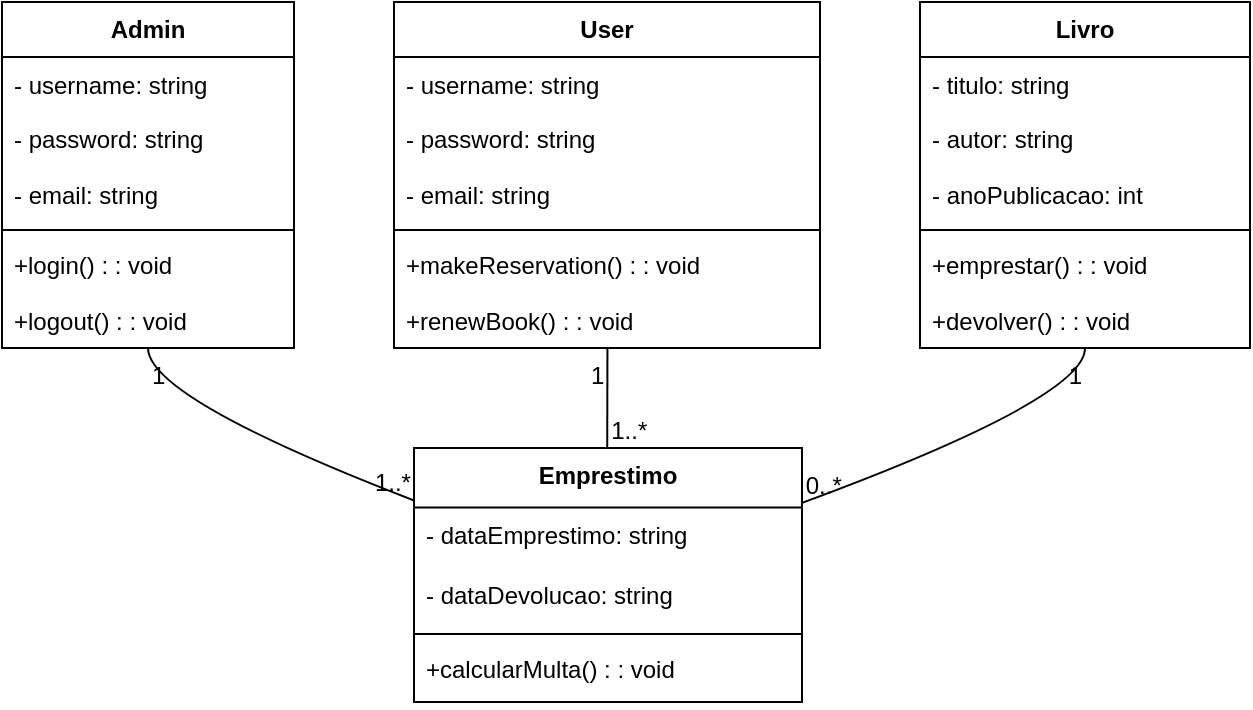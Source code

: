 <mxfile version="24.5.2" type="github">
  <diagram name="Página-1" id="rLlNUUCOqg_Sj7feS5kz">
    <mxGraphModel>
      <root>
        <mxCell id="0" />
        <mxCell id="1" parent="0" />
        <mxCell id="2" value="Admin" style="swimlane;fontStyle=1;align=center;verticalAlign=top;childLayout=stackLayout;horizontal=1;startSize=27.5;horizontalStack=0;resizeParent=1;resizeParentMax=0;resizeLast=0;collapsible=0;marginBottom=0;" vertex="1" parent="1">
          <mxGeometry x="8" y="8" width="146" height="173" as="geometry" />
        </mxCell>
        <mxCell id="3" value="- username: string" style="text;strokeColor=none;fillColor=none;align=left;verticalAlign=top;spacingLeft=4;spacingRight=4;overflow=hidden;rotatable=0;points=[[0,0.5],[1,0.5]];portConstraint=eastwest;" vertex="1" parent="2">
          <mxGeometry y="28" width="146" height="28" as="geometry" />
        </mxCell>
        <mxCell id="4" value="- password: string" style="text;strokeColor=none;fillColor=none;align=left;verticalAlign=top;spacingLeft=4;spacingRight=4;overflow=hidden;rotatable=0;points=[[0,0.5],[1,0.5]];portConstraint=eastwest;" vertex="1" parent="2">
          <mxGeometry y="55" width="146" height="28" as="geometry" />
        </mxCell>
        <mxCell id="5" value="- email: string" style="text;strokeColor=none;fillColor=none;align=left;verticalAlign=top;spacingLeft=4;spacingRight=4;overflow=hidden;rotatable=0;points=[[0,0.5],[1,0.5]];portConstraint=eastwest;" vertex="1" parent="2">
          <mxGeometry y="83" width="146" height="28" as="geometry" />
        </mxCell>
        <mxCell id="6" style="line;strokeWidth=1;fillColor=none;align=left;verticalAlign=middle;spacingTop=-1;spacingLeft=3;spacingRight=3;rotatable=0;labelPosition=right;points=[];portConstraint=eastwest;strokeColor=inherit;" vertex="1" parent="2">
          <mxGeometry y="110" width="146" height="8" as="geometry" />
        </mxCell>
        <mxCell id="7" value="+login() : : void" style="text;strokeColor=none;fillColor=none;align=left;verticalAlign=top;spacingLeft=4;spacingRight=4;overflow=hidden;rotatable=0;points=[[0,0.5],[1,0.5]];portConstraint=eastwest;" vertex="1" parent="2">
          <mxGeometry y="118" width="146" height="28" as="geometry" />
        </mxCell>
        <mxCell id="8" value="+logout() : : void" style="text;strokeColor=none;fillColor=none;align=left;verticalAlign=top;spacingLeft=4;spacingRight=4;overflow=hidden;rotatable=0;points=[[0,0.5],[1,0.5]];portConstraint=eastwest;" vertex="1" parent="2">
          <mxGeometry y="146" width="146" height="28" as="geometry" />
        </mxCell>
        <mxCell id="9" value="User" style="swimlane;fontStyle=1;align=center;verticalAlign=top;childLayout=stackLayout;horizontal=1;startSize=27.5;horizontalStack=0;resizeParent=1;resizeParentMax=0;resizeLast=0;collapsible=0;marginBottom=0;" vertex="1" parent="1">
          <mxGeometry x="204" y="8" width="213" height="173" as="geometry" />
        </mxCell>
        <mxCell id="10" value="- username: string" style="text;strokeColor=none;fillColor=none;align=left;verticalAlign=top;spacingLeft=4;spacingRight=4;overflow=hidden;rotatable=0;points=[[0,0.5],[1,0.5]];portConstraint=eastwest;" vertex="1" parent="9">
          <mxGeometry y="28" width="213" height="28" as="geometry" />
        </mxCell>
        <mxCell id="11" value="- password: string" style="text;strokeColor=none;fillColor=none;align=left;verticalAlign=top;spacingLeft=4;spacingRight=4;overflow=hidden;rotatable=0;points=[[0,0.5],[1,0.5]];portConstraint=eastwest;" vertex="1" parent="9">
          <mxGeometry y="55" width="213" height="28" as="geometry" />
        </mxCell>
        <mxCell id="12" value="- email: string" style="text;strokeColor=none;fillColor=none;align=left;verticalAlign=top;spacingLeft=4;spacingRight=4;overflow=hidden;rotatable=0;points=[[0,0.5],[1,0.5]];portConstraint=eastwest;" vertex="1" parent="9">
          <mxGeometry y="83" width="213" height="28" as="geometry" />
        </mxCell>
        <mxCell id="13" style="line;strokeWidth=1;fillColor=none;align=left;verticalAlign=middle;spacingTop=-1;spacingLeft=3;spacingRight=3;rotatable=0;labelPosition=right;points=[];portConstraint=eastwest;strokeColor=inherit;" vertex="1" parent="9">
          <mxGeometry y="110" width="213" height="8" as="geometry" />
        </mxCell>
        <mxCell id="14" value="+makeReservation() : : void" style="text;strokeColor=none;fillColor=none;align=left;verticalAlign=top;spacingLeft=4;spacingRight=4;overflow=hidden;rotatable=0;points=[[0,0.5],[1,0.5]];portConstraint=eastwest;" vertex="1" parent="9">
          <mxGeometry y="118" width="213" height="28" as="geometry" />
        </mxCell>
        <mxCell id="15" value="+renewBook() : : void" style="text;strokeColor=none;fillColor=none;align=left;verticalAlign=top;spacingLeft=4;spacingRight=4;overflow=hidden;rotatable=0;points=[[0,0.5],[1,0.5]];portConstraint=eastwest;" vertex="1" parent="9">
          <mxGeometry y="146" width="213" height="28" as="geometry" />
        </mxCell>
        <mxCell id="16" value="Livro" style="swimlane;fontStyle=1;align=center;verticalAlign=top;childLayout=stackLayout;horizontal=1;startSize=27.5;horizontalStack=0;resizeParent=1;resizeParentMax=0;resizeLast=0;collapsible=0;marginBottom=0;" vertex="1" parent="1">
          <mxGeometry x="467" y="8" width="165" height="173" as="geometry" />
        </mxCell>
        <mxCell id="17" value="- titulo: string" style="text;strokeColor=none;fillColor=none;align=left;verticalAlign=top;spacingLeft=4;spacingRight=4;overflow=hidden;rotatable=0;points=[[0,0.5],[1,0.5]];portConstraint=eastwest;" vertex="1" parent="16">
          <mxGeometry y="28" width="165" height="28" as="geometry" />
        </mxCell>
        <mxCell id="18" value="- autor: string" style="text;strokeColor=none;fillColor=none;align=left;verticalAlign=top;spacingLeft=4;spacingRight=4;overflow=hidden;rotatable=0;points=[[0,0.5],[1,0.5]];portConstraint=eastwest;" vertex="1" parent="16">
          <mxGeometry y="55" width="165" height="28" as="geometry" />
        </mxCell>
        <mxCell id="19" value="- anoPublicacao: int" style="text;strokeColor=none;fillColor=none;align=left;verticalAlign=top;spacingLeft=4;spacingRight=4;overflow=hidden;rotatable=0;points=[[0,0.5],[1,0.5]];portConstraint=eastwest;" vertex="1" parent="16">
          <mxGeometry y="83" width="165" height="28" as="geometry" />
        </mxCell>
        <mxCell id="20" style="line;strokeWidth=1;fillColor=none;align=left;verticalAlign=middle;spacingTop=-1;spacingLeft=3;spacingRight=3;rotatable=0;labelPosition=right;points=[];portConstraint=eastwest;strokeColor=inherit;" vertex="1" parent="16">
          <mxGeometry y="110" width="165" height="8" as="geometry" />
        </mxCell>
        <mxCell id="21" value="+emprestar() : : void" style="text;strokeColor=none;fillColor=none;align=left;verticalAlign=top;spacingLeft=4;spacingRight=4;overflow=hidden;rotatable=0;points=[[0,0.5],[1,0.5]];portConstraint=eastwest;" vertex="1" parent="16">
          <mxGeometry y="118" width="165" height="28" as="geometry" />
        </mxCell>
        <mxCell id="22" value="+devolver() : : void" style="text;strokeColor=none;fillColor=none;align=left;verticalAlign=top;spacingLeft=4;spacingRight=4;overflow=hidden;rotatable=0;points=[[0,0.5],[1,0.5]];portConstraint=eastwest;" vertex="1" parent="16">
          <mxGeometry y="146" width="165" height="28" as="geometry" />
        </mxCell>
        <mxCell id="23" value="Emprestimo" style="swimlane;fontStyle=1;align=center;verticalAlign=top;childLayout=stackLayout;horizontal=1;startSize=29.75;horizontalStack=0;resizeParent=1;resizeParentMax=0;resizeLast=0;collapsible=0;marginBottom=0;" vertex="1" parent="1">
          <mxGeometry x="214" y="231" width="194" height="127" as="geometry" />
        </mxCell>
        <mxCell id="24" value="- dataEmprestimo: string" style="text;strokeColor=none;fillColor=none;align=left;verticalAlign=top;spacingLeft=4;spacingRight=4;overflow=hidden;rotatable=0;points=[[0,0.5],[1,0.5]];portConstraint=eastwest;" vertex="1" parent="23">
          <mxGeometry y="30" width="194" height="30" as="geometry" />
        </mxCell>
        <mxCell id="25" value="- dataDevolucao: string" style="text;strokeColor=none;fillColor=none;align=left;verticalAlign=top;spacingLeft=4;spacingRight=4;overflow=hidden;rotatable=0;points=[[0,0.5],[1,0.5]];portConstraint=eastwest;" vertex="1" parent="23">
          <mxGeometry y="60" width="194" height="30" as="geometry" />
        </mxCell>
        <mxCell id="26" style="line;strokeWidth=1;fillColor=none;align=left;verticalAlign=middle;spacingTop=-1;spacingLeft=3;spacingRight=3;rotatable=0;labelPosition=right;points=[];portConstraint=eastwest;strokeColor=inherit;" vertex="1" parent="23">
          <mxGeometry y="89" width="194" height="8" as="geometry" />
        </mxCell>
        <mxCell id="27" value="+calcularMulta() : : void" style="text;strokeColor=none;fillColor=none;align=left;verticalAlign=top;spacingLeft=4;spacingRight=4;overflow=hidden;rotatable=0;points=[[0,0.5],[1,0.5]];portConstraint=eastwest;" vertex="1" parent="23">
          <mxGeometry y="97" width="194" height="30" as="geometry" />
        </mxCell>
        <mxCell id="28" value="" style="curved=1;startArrow=none;endArrow=none;exitX=0.5;exitY=1;entryX=-0.001;entryY=0.206;" edge="1" parent="1" source="2" target="23">
          <mxGeometry relative="1" as="geometry">
            <Array as="points">
              <mxPoint x="81" y="206" />
            </Array>
          </mxGeometry>
        </mxCell>
        <mxCell id="29" value="1" style="edgeLabel;resizable=0;labelBackgroundColor=none;fontSize=12;align=left;verticalAlign=top;" vertex="1" parent="28">
          <mxGeometry x="-1" relative="1" as="geometry" />
        </mxCell>
        <mxCell id="30" value="1..*" style="edgeLabel;resizable=0;labelBackgroundColor=none;fontSize=12;align=right;verticalAlign=bottom;" vertex="1" parent="28">
          <mxGeometry x="1" relative="1" as="geometry" />
        </mxCell>
        <mxCell id="31" value="" style="curved=1;startArrow=none;endArrow=none;exitX=0.501;exitY=1;entryX=0.498;entryY=0;" edge="1" parent="1" source="9" target="23">
          <mxGeometry relative="1" as="geometry">
            <Array as="points" />
          </mxGeometry>
        </mxCell>
        <mxCell id="32" value="1" style="edgeLabel;resizable=0;labelBackgroundColor=none;fontSize=12;align=right;verticalAlign=top;" vertex="1" parent="31">
          <mxGeometry x="-1" relative="1" as="geometry" />
        </mxCell>
        <mxCell id="33" value="1..*" style="edgeLabel;resizable=0;labelBackgroundColor=none;fontSize=12;align=left;verticalAlign=bottom;" vertex="1" parent="31">
          <mxGeometry x="1" relative="1" as="geometry" />
        </mxCell>
        <mxCell id="34" value="" style="curved=1;startArrow=none;endArrow=none;exitX=0.5;exitY=1;entryX=0.998;entryY=0.217;" edge="1" parent="1" source="16" target="23">
          <mxGeometry relative="1" as="geometry">
            <Array as="points">
              <mxPoint x="550" y="206" />
            </Array>
          </mxGeometry>
        </mxCell>
        <mxCell id="35" value="1" style="edgeLabel;resizable=0;labelBackgroundColor=none;fontSize=12;align=right;verticalAlign=top;" vertex="1" parent="34">
          <mxGeometry x="-1" relative="1" as="geometry" />
        </mxCell>
        <mxCell id="36" value="0..*" style="edgeLabel;resizable=0;labelBackgroundColor=none;fontSize=12;align=left;verticalAlign=bottom;" vertex="1" parent="34">
          <mxGeometry x="1" relative="1" as="geometry" />
        </mxCell>
      </root>
    </mxGraphModel>
  </diagram>
</mxfile>
